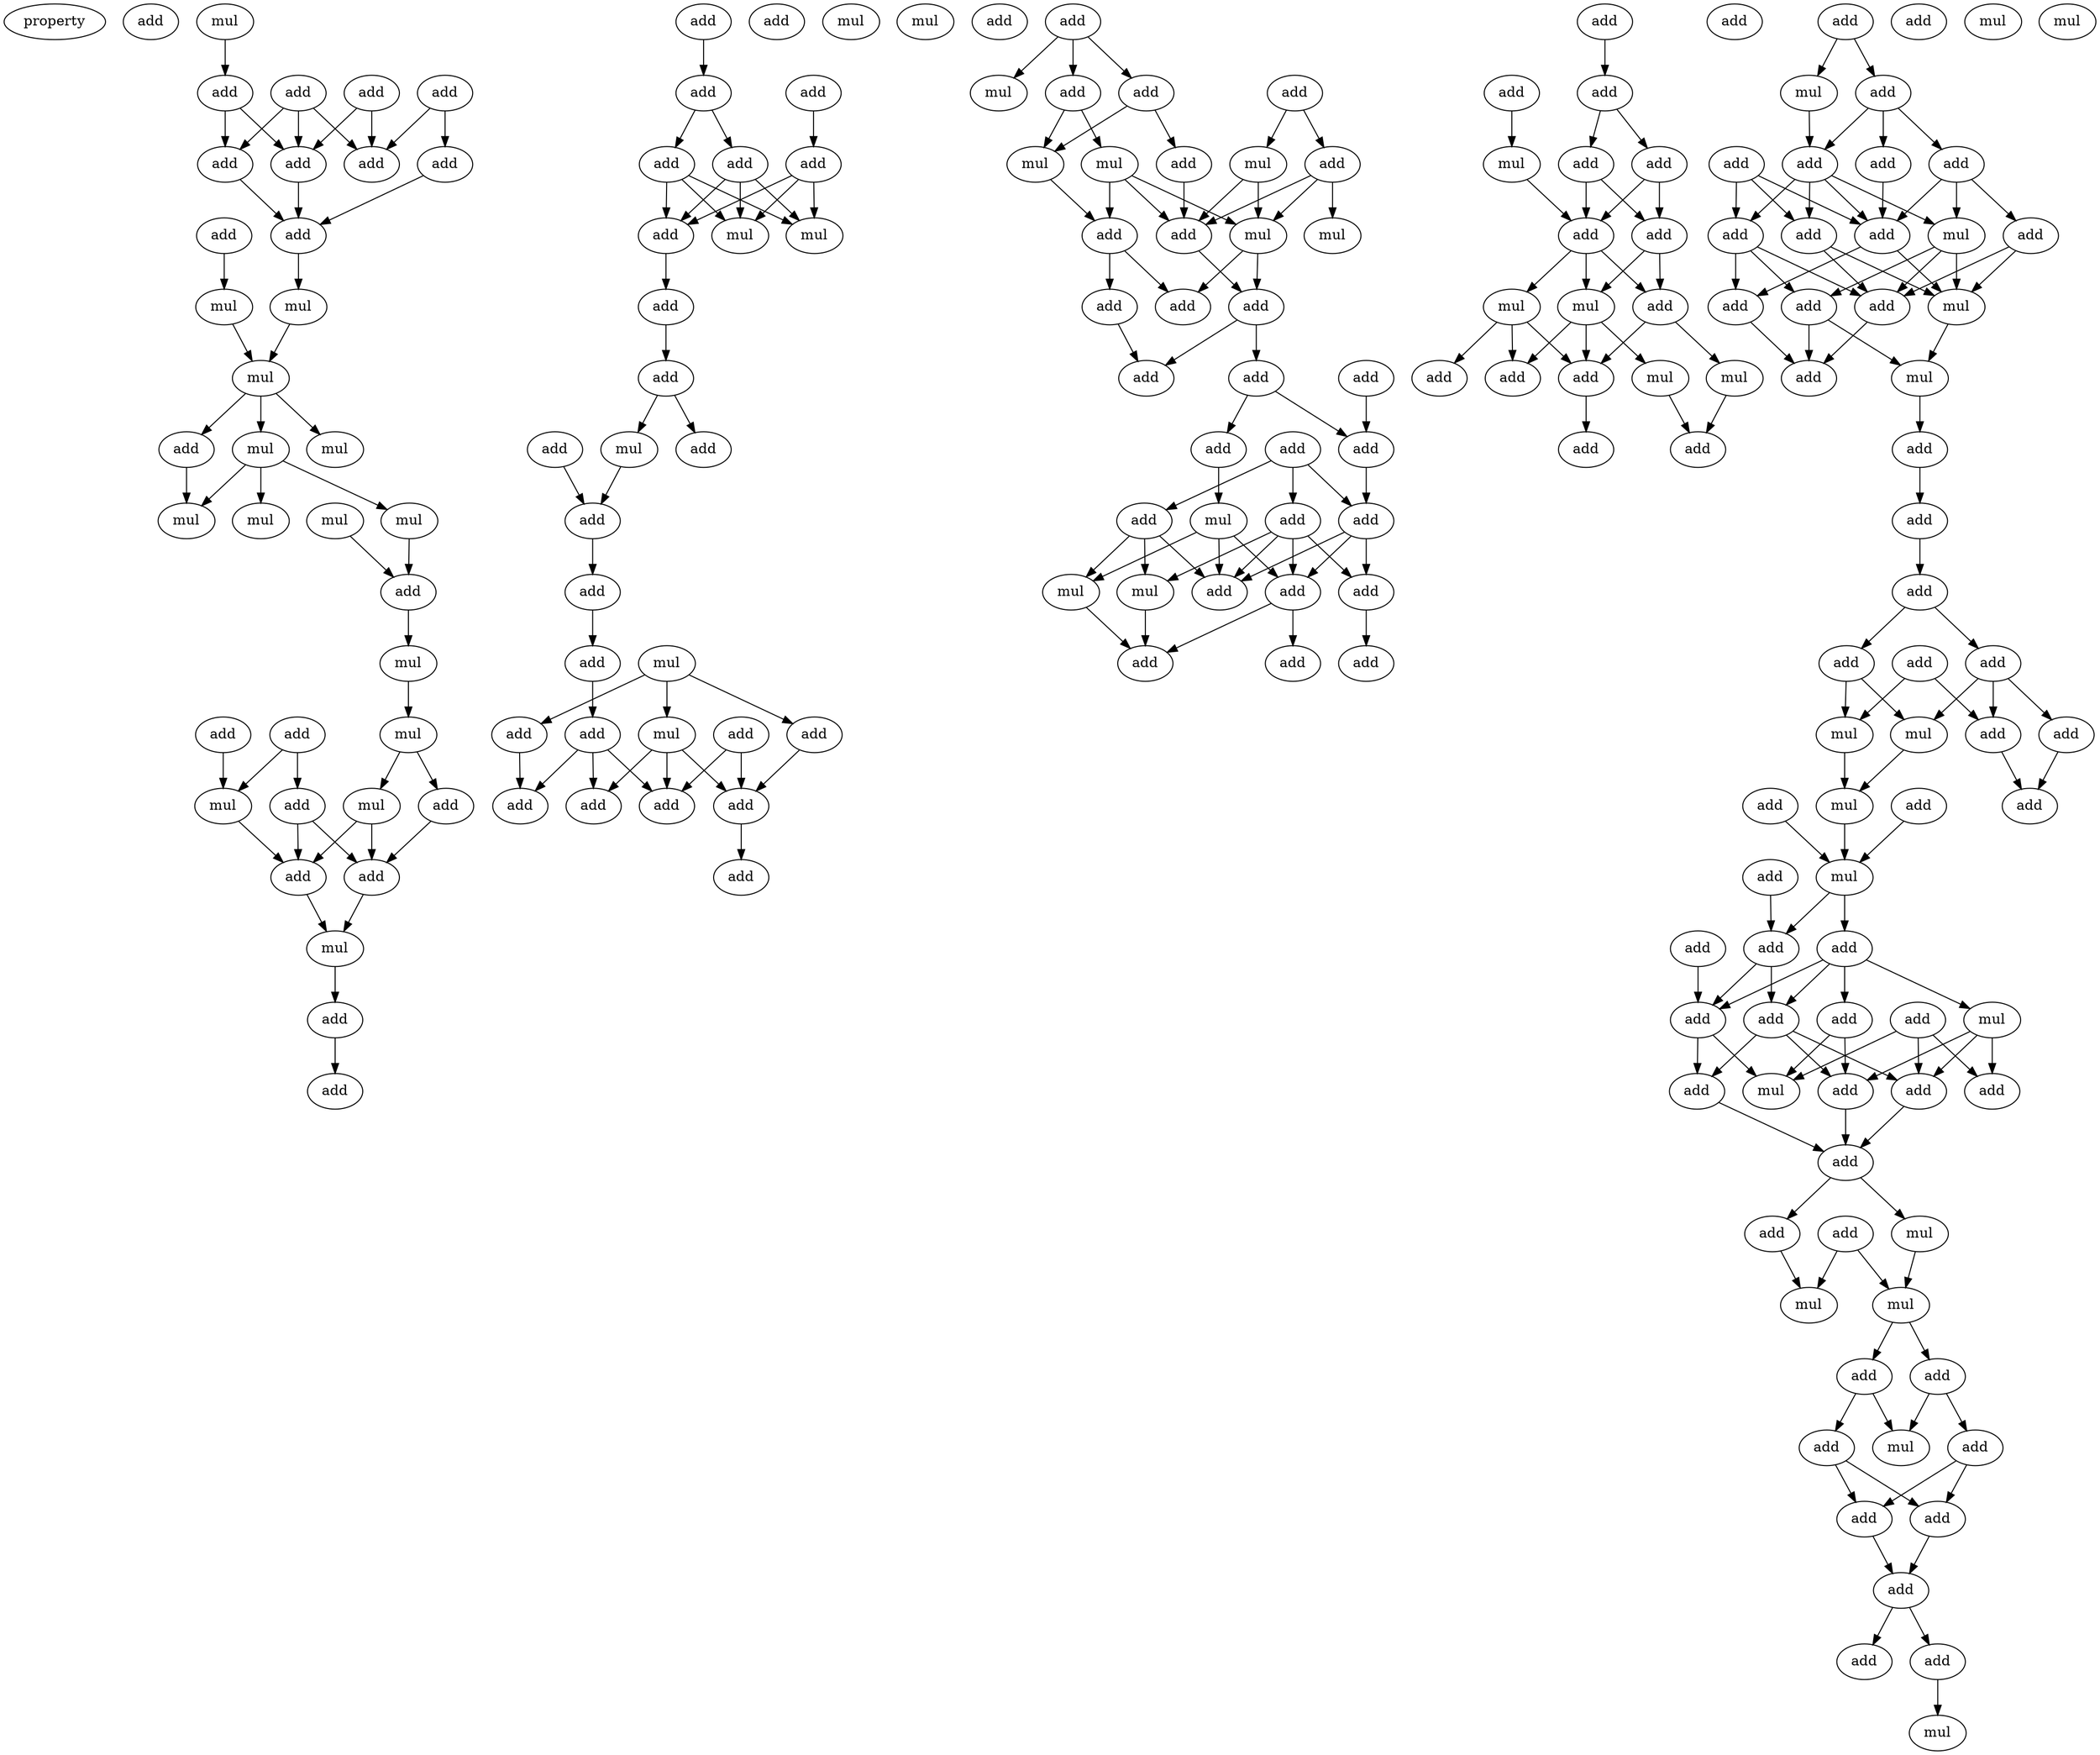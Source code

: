 digraph {
    node [fontcolor=black]
    property [mul=2,lf=1.1]
    0 [ label = add ];
    1 [ label = mul ];
    2 [ label = add ];
    3 [ label = add ];
    4 [ label = add ];
    5 [ label = add ];
    6 [ label = add ];
    7 [ label = add ];
    8 [ label = add ];
    9 [ label = add ];
    10 [ label = add ];
    11 [ label = add ];
    12 [ label = mul ];
    13 [ label = mul ];
    14 [ label = mul ];
    15 [ label = add ];
    16 [ label = mul ];
    17 [ label = mul ];
    18 [ label = mul ];
    19 [ label = mul ];
    20 [ label = mul ];
    21 [ label = mul ];
    22 [ label = add ];
    23 [ label = mul ];
    24 [ label = add ];
    25 [ label = add ];
    26 [ label = mul ];
    27 [ label = add ];
    28 [ label = mul ];
    29 [ label = mul ];
    30 [ label = add ];
    31 [ label = add ];
    32 [ label = add ];
    33 [ label = mul ];
    34 [ label = add ];
    35 [ label = add ];
    36 [ label = add ];
    37 [ label = add ];
    38 [ label = add ];
    39 [ label = add ];
    40 [ label = add ];
    41 [ label = add ];
    42 [ label = add ];
    43 [ label = add ];
    44 [ label = mul ];
    45 [ label = mul ];
    46 [ label = mul ];
    47 [ label = mul ];
    48 [ label = add ];
    49 [ label = add ];
    50 [ label = add ];
    51 [ label = mul ];
    52 [ label = add ];
    53 [ label = add ];
    54 [ label = add ];
    55 [ label = add ];
    56 [ label = mul ];
    57 [ label = mul ];
    58 [ label = add ];
    59 [ label = add ];
    60 [ label = add ];
    61 [ label = add ];
    62 [ label = add ];
    63 [ label = add ];
    64 [ label = add ];
    65 [ label = add ];
    66 [ label = add ];
    67 [ label = add ];
    68 [ label = add ];
    69 [ label = add ];
    70 [ label = mul ];
    71 [ label = add ];
    72 [ label = add ];
    73 [ label = mul ];
    74 [ label = mul ];
    75 [ label = add ];
    76 [ label = add ];
    77 [ label = mul ];
    78 [ label = mul ];
    79 [ label = add ];
    80 [ label = mul ];
    81 [ label = add ];
    82 [ label = add ];
    83 [ label = add ];
    84 [ label = add ];
    85 [ label = add ];
    86 [ label = add ];
    87 [ label = add ];
    88 [ label = add ];
    89 [ label = add ];
    90 [ label = add ];
    91 [ label = add ];
    92 [ label = add ];
    93 [ label = add ];
    94 [ label = mul ];
    95 [ label = mul ];
    96 [ label = add ];
    97 [ label = mul ];
    98 [ label = add ];
    99 [ label = add ];
    100 [ label = add ];
    101 [ label = add ];
    102 [ label = add ];
    103 [ label = add ];
    104 [ label = add ];
    105 [ label = add ];
    106 [ label = mul ];
    107 [ label = add ];
    108 [ label = add ];
    109 [ label = add ];
    110 [ label = add ];
    111 [ label = add ];
    112 [ label = add ];
    113 [ label = mul ];
    114 [ label = mul ];
    115 [ label = mul ];
    116 [ label = add ];
    117 [ label = add ];
    118 [ label = add ];
    119 [ label = mul ];
    120 [ label = add ];
    121 [ label = add ];
    122 [ label = add ];
    123 [ label = add ];
    124 [ label = mul ];
    125 [ label = add ];
    126 [ label = add ];
    127 [ label = add ];
    128 [ label = add ];
    129 [ label = add ];
    130 [ label = add ];
    131 [ label = add ];
    132 [ label = add ];
    133 [ label = mul ];
    134 [ label = mul ];
    135 [ label = add ];
    136 [ label = add ];
    137 [ label = add ];
    138 [ label = mul ];
    139 [ label = add ];
    140 [ label = add ];
    141 [ label = add ];
    142 [ label = add ];
    143 [ label = add ];
    144 [ label = add ];
    145 [ label = add ];
    146 [ label = add ];
    147 [ label = add ];
    148 [ label = mul ];
    149 [ label = add ];
    150 [ label = mul ];
    151 [ label = mul ];
    152 [ label = add ];
    153 [ label = add ];
    154 [ label = add ];
    155 [ label = mul ];
    156 [ label = mul ];
    157 [ label = add ];
    158 [ label = add ];
    159 [ label = add ];
    160 [ label = add ];
    161 [ label = add ];
    162 [ label = add ];
    163 [ label = add ];
    164 [ label = mul ];
    165 [ label = add ];
    166 [ label = add ];
    167 [ label = mul ];
    168 [ label = add ];
    169 [ label = add ];
    170 [ label = add ];
    171 [ label = add ];
    172 [ label = mul ];
    173 [ label = add ];
    174 [ label = mul ];
    175 [ label = add ];
    176 [ label = mul ];
    177 [ label = mul ];
    178 [ label = add ];
    179 [ label = add ];
    180 [ label = mul ];
    181 [ label = add ];
    182 [ label = add ];
    183 [ label = add ];
    184 [ label = add ];
    185 [ label = add ];
    186 [ label = add ];
    187 [ label = add ];
    188 [ label = mul ];
    1 -> 5 [ name = 0 ];
    2 -> 6 [ name = 1 ];
    2 -> 8 [ name = 2 ];
    3 -> 7 [ name = 3 ];
    3 -> 8 [ name = 4 ];
    3 -> 9 [ name = 5 ];
    4 -> 7 [ name = 6 ];
    4 -> 8 [ name = 7 ];
    5 -> 7 [ name = 8 ];
    5 -> 9 [ name = 9 ];
    6 -> 11 [ name = 10 ];
    7 -> 11 [ name = 11 ];
    9 -> 11 [ name = 12 ];
    10 -> 12 [ name = 13 ];
    11 -> 13 [ name = 14 ];
    12 -> 14 [ name = 15 ];
    13 -> 14 [ name = 16 ];
    14 -> 15 [ name = 17 ];
    14 -> 16 [ name = 18 ];
    14 -> 17 [ name = 19 ];
    15 -> 18 [ name = 20 ];
    16 -> 18 [ name = 21 ];
    16 -> 20 [ name = 22 ];
    16 -> 21 [ name = 23 ];
    19 -> 22 [ name = 24 ];
    21 -> 22 [ name = 25 ];
    22 -> 23 [ name = 26 ];
    23 -> 26 [ name = 27 ];
    24 -> 28 [ name = 28 ];
    25 -> 28 [ name = 29 ];
    25 -> 30 [ name = 30 ];
    26 -> 27 [ name = 31 ];
    26 -> 29 [ name = 32 ];
    27 -> 32 [ name = 33 ];
    28 -> 31 [ name = 34 ];
    29 -> 31 [ name = 35 ];
    29 -> 32 [ name = 36 ];
    30 -> 31 [ name = 37 ];
    30 -> 32 [ name = 38 ];
    31 -> 33 [ name = 39 ];
    32 -> 33 [ name = 40 ];
    33 -> 34 [ name = 41 ];
    34 -> 35 [ name = 42 ];
    36 -> 39 [ name = 43 ];
    38 -> 42 [ name = 44 ];
    39 -> 40 [ name = 45 ];
    39 -> 41 [ name = 46 ];
    40 -> 43 [ name = 47 ];
    40 -> 44 [ name = 48 ];
    40 -> 46 [ name = 49 ];
    41 -> 43 [ name = 50 ];
    41 -> 44 [ name = 51 ];
    41 -> 46 [ name = 52 ];
    42 -> 43 [ name = 53 ];
    42 -> 44 [ name = 54 ];
    42 -> 46 [ name = 55 ];
    43 -> 48 [ name = 56 ];
    48 -> 49 [ name = 57 ];
    49 -> 51 [ name = 58 ];
    49 -> 52 [ name = 59 ];
    50 -> 53 [ name = 60 ];
    51 -> 53 [ name = 61 ];
    53 -> 54 [ name = 62 ];
    54 -> 55 [ name = 63 ];
    55 -> 61 [ name = 64 ];
    56 -> 57 [ name = 65 ];
    56 -> 59 [ name = 66 ];
    56 -> 60 [ name = 67 ];
    57 -> 63 [ name = 68 ];
    57 -> 64 [ name = 69 ];
    57 -> 65 [ name = 70 ];
    58 -> 63 [ name = 71 ];
    58 -> 65 [ name = 72 ];
    59 -> 63 [ name = 73 ];
    60 -> 62 [ name = 74 ];
    61 -> 62 [ name = 75 ];
    61 -> 64 [ name = 76 ];
    61 -> 65 [ name = 77 ];
    63 -> 66 [ name = 78 ];
    68 -> 70 [ name = 79 ];
    68 -> 71 [ name = 80 ];
    68 -> 72 [ name = 81 ];
    69 -> 76 [ name = 82 ];
    69 -> 77 [ name = 83 ];
    71 -> 74 [ name = 84 ];
    71 -> 75 [ name = 85 ];
    72 -> 73 [ name = 86 ];
    72 -> 74 [ name = 87 ];
    73 -> 78 [ name = 88 ];
    73 -> 79 [ name = 89 ];
    73 -> 81 [ name = 90 ];
    74 -> 81 [ name = 91 ];
    75 -> 79 [ name = 92 ];
    76 -> 78 [ name = 93 ];
    76 -> 79 [ name = 94 ];
    76 -> 80 [ name = 95 ];
    77 -> 78 [ name = 96 ];
    77 -> 79 [ name = 97 ];
    78 -> 82 [ name = 98 ];
    78 -> 83 [ name = 99 ];
    79 -> 83 [ name = 100 ];
    81 -> 82 [ name = 101 ];
    81 -> 84 [ name = 102 ];
    83 -> 85 [ name = 103 ];
    83 -> 87 [ name = 104 ];
    84 -> 85 [ name = 105 ];
    86 -> 88 [ name = 106 ];
    87 -> 88 [ name = 107 ];
    87 -> 89 [ name = 108 ];
    88 -> 91 [ name = 109 ];
    89 -> 94 [ name = 110 ];
    90 -> 91 [ name = 111 ];
    90 -> 92 [ name = 112 ];
    90 -> 93 [ name = 113 ];
    91 -> 96 [ name = 114 ];
    91 -> 98 [ name = 115 ];
    91 -> 99 [ name = 116 ];
    92 -> 96 [ name = 117 ];
    92 -> 97 [ name = 118 ];
    92 -> 98 [ name = 119 ];
    92 -> 99 [ name = 120 ];
    93 -> 95 [ name = 121 ];
    93 -> 96 [ name = 122 ];
    93 -> 97 [ name = 123 ];
    94 -> 95 [ name = 124 ];
    94 -> 96 [ name = 125 ];
    94 -> 99 [ name = 126 ];
    95 -> 100 [ name = 127 ];
    97 -> 100 [ name = 128 ];
    98 -> 101 [ name = 129 ];
    99 -> 100 [ name = 130 ];
    99 -> 102 [ name = 131 ];
    103 -> 104 [ name = 132 ];
    104 -> 107 [ name = 133 ];
    104 -> 108 [ name = 134 ];
    105 -> 106 [ name = 135 ];
    106 -> 110 [ name = 136 ];
    107 -> 110 [ name = 137 ];
    107 -> 111 [ name = 138 ];
    108 -> 110 [ name = 139 ];
    108 -> 111 [ name = 140 ];
    110 -> 112 [ name = 141 ];
    110 -> 113 [ name = 142 ];
    110 -> 114 [ name = 143 ];
    111 -> 112 [ name = 144 ];
    111 -> 114 [ name = 145 ];
    112 -> 115 [ name = 146 ];
    112 -> 117 [ name = 147 ];
    113 -> 116 [ name = 148 ];
    113 -> 117 [ name = 149 ];
    113 -> 118 [ name = 150 ];
    114 -> 117 [ name = 151 ];
    114 -> 118 [ name = 152 ];
    114 -> 119 [ name = 153 ];
    115 -> 121 [ name = 154 ];
    117 -> 120 [ name = 155 ];
    119 -> 121 [ name = 156 ];
    122 -> 123 [ name = 157 ];
    122 -> 124 [ name = 158 ];
    123 -> 125 [ name = 159 ];
    123 -> 127 [ name = 160 ];
    123 -> 128 [ name = 161 ];
    124 -> 128 [ name = 162 ];
    125 -> 130 [ name = 163 ];
    125 -> 131 [ name = 164 ];
    125 -> 133 [ name = 165 ];
    126 -> 129 [ name = 166 ];
    126 -> 130 [ name = 167 ];
    126 -> 132 [ name = 168 ];
    127 -> 130 [ name = 169 ];
    128 -> 129 [ name = 170 ];
    128 -> 130 [ name = 171 ];
    128 -> 132 [ name = 172 ];
    128 -> 133 [ name = 173 ];
    129 -> 134 [ name = 174 ];
    129 -> 137 [ name = 175 ];
    130 -> 134 [ name = 176 ];
    130 -> 135 [ name = 177 ];
    131 -> 134 [ name = 178 ];
    131 -> 137 [ name = 179 ];
    132 -> 135 [ name = 180 ];
    132 -> 136 [ name = 181 ];
    132 -> 137 [ name = 182 ];
    133 -> 134 [ name = 183 ];
    133 -> 136 [ name = 184 ];
    133 -> 137 [ name = 185 ];
    134 -> 138 [ name = 186 ];
    135 -> 139 [ name = 187 ];
    136 -> 138 [ name = 188 ];
    136 -> 139 [ name = 189 ];
    137 -> 139 [ name = 190 ];
    138 -> 140 [ name = 191 ];
    140 -> 141 [ name = 192 ];
    141 -> 142 [ name = 193 ];
    142 -> 144 [ name = 194 ];
    142 -> 145 [ name = 195 ];
    144 -> 148 [ name = 196 ];
    144 -> 150 [ name = 197 ];
    145 -> 147 [ name = 198 ];
    145 -> 148 [ name = 199 ];
    145 -> 149 [ name = 200 ];
    146 -> 149 [ name = 201 ];
    146 -> 150 [ name = 202 ];
    147 -> 152 [ name = 203 ];
    148 -> 151 [ name = 204 ];
    149 -> 152 [ name = 205 ];
    150 -> 151 [ name = 206 ];
    151 -> 156 [ name = 207 ];
    153 -> 156 [ name = 208 ];
    154 -> 156 [ name = 209 ];
    156 -> 158 [ name = 210 ];
    156 -> 160 [ name = 211 ];
    157 -> 160 [ name = 212 ];
    158 -> 161 [ name = 213 ];
    158 -> 163 [ name = 214 ];
    158 -> 164 [ name = 215 ];
    158 -> 165 [ name = 216 ];
    159 -> 165 [ name = 217 ];
    160 -> 161 [ name = 218 ];
    160 -> 165 [ name = 219 ];
    161 -> 168 [ name = 220 ];
    161 -> 169 [ name = 221 ];
    161 -> 170 [ name = 222 ];
    162 -> 166 [ name = 223 ];
    162 -> 167 [ name = 224 ];
    162 -> 170 [ name = 225 ];
    163 -> 167 [ name = 226 ];
    163 -> 168 [ name = 227 ];
    164 -> 166 [ name = 228 ];
    164 -> 168 [ name = 229 ];
    164 -> 170 [ name = 230 ];
    165 -> 167 [ name = 231 ];
    165 -> 169 [ name = 232 ];
    168 -> 171 [ name = 233 ];
    169 -> 171 [ name = 234 ];
    170 -> 171 [ name = 235 ];
    171 -> 174 [ name = 236 ];
    171 -> 175 [ name = 237 ];
    173 -> 176 [ name = 238 ];
    173 -> 177 [ name = 239 ];
    174 -> 176 [ name = 240 ];
    175 -> 177 [ name = 241 ];
    176 -> 178 [ name = 242 ];
    176 -> 179 [ name = 243 ];
    178 -> 180 [ name = 244 ];
    178 -> 181 [ name = 245 ];
    179 -> 180 [ name = 246 ];
    179 -> 182 [ name = 247 ];
    181 -> 183 [ name = 248 ];
    181 -> 184 [ name = 249 ];
    182 -> 183 [ name = 250 ];
    182 -> 184 [ name = 251 ];
    183 -> 185 [ name = 252 ];
    184 -> 185 [ name = 253 ];
    185 -> 186 [ name = 254 ];
    185 -> 187 [ name = 255 ];
    187 -> 188 [ name = 256 ];
}
